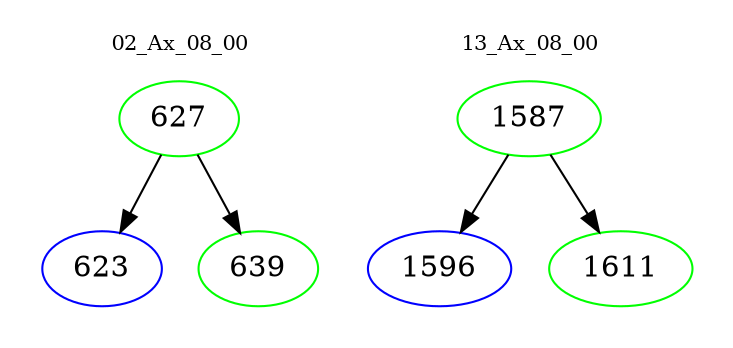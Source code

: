 digraph{
subgraph cluster_0 {
color = white
label = "02_Ax_08_00";
fontsize=10;
T0_627 [label="627", color="green"]
T0_627 -> T0_623 [color="black"]
T0_623 [label="623", color="blue"]
T0_627 -> T0_639 [color="black"]
T0_639 [label="639", color="green"]
}
subgraph cluster_1 {
color = white
label = "13_Ax_08_00";
fontsize=10;
T1_1587 [label="1587", color="green"]
T1_1587 -> T1_1596 [color="black"]
T1_1596 [label="1596", color="blue"]
T1_1587 -> T1_1611 [color="black"]
T1_1611 [label="1611", color="green"]
}
}
